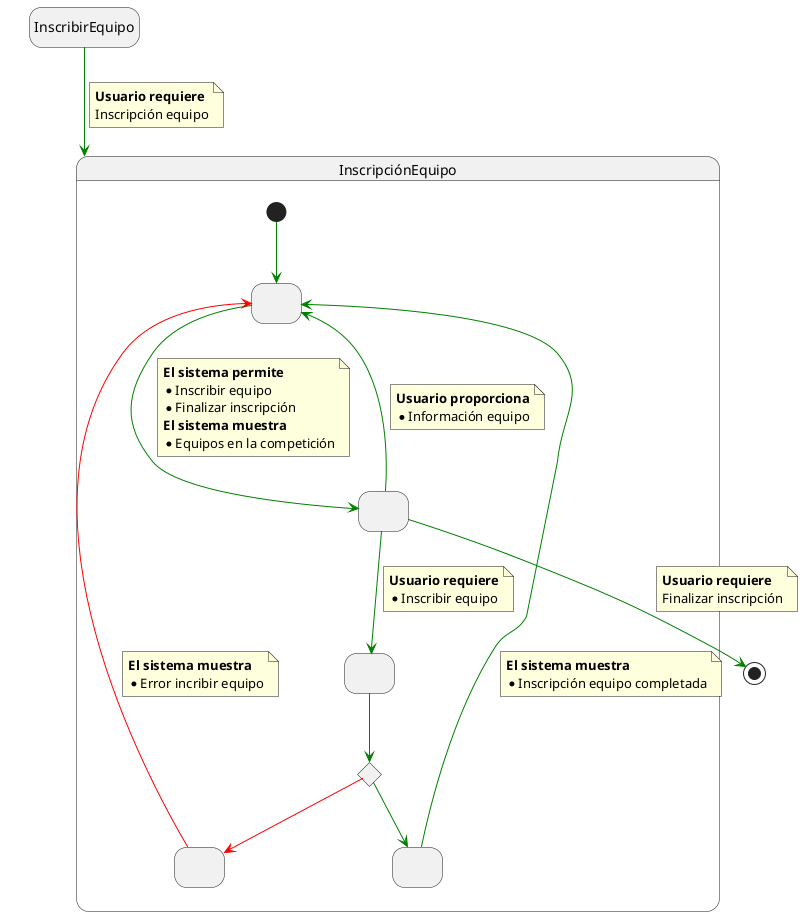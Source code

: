 @startuml 

hide empty description

State InscribirEquipo

State InscripciónEquipo{ 

  State state1 as " "
  State state2 as " "
  State state3 as " "
  State state4 as " "
  State state5 as " "


  state c <<choice>>

  [*] -[#green]-> state1

  state1-[#green]-> state2

  note on link 
    <b>El sistema permite
    * Inscribir equipo
    * Finalizar inscripción
    <b>El sistema muestra
    * Equipos en la competición
  end note

  state2 -[#green]-> state1
 
  note on link 
    <b>Usuario proporciona
    * Información equipo
  end note

  state2 -[#green]-> state3
  
  note on link 
    <b>Usuario requiere
    * Inscribir equipo
  end note

  state3 -[#green]-> c

  c -[#green]-> state4

  state4 -[#green]-> state1
  
  note on link 
    <b>El sistema muestra
    * Inscripción equipo completada
  end note

  c-[#red]-> state5

  state5 -l[#red]-> state1

  note on link 
    <b>El sistema muestra
    * Error incribir equipo
  end note


} 

InscribirEquipo-[#green]-> InscripciónEquipo

note on link
 <b>Usuario requiere
 Inscripción equipo
end note

state2 -[#green]-> [*] 

note on link
 <b>Usuario requiere
 Finalizar inscripción
end note

@enduml
